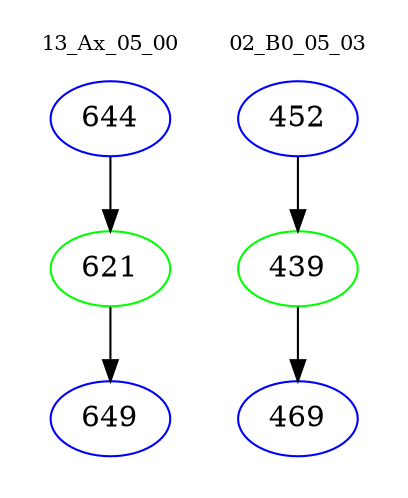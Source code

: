 digraph{
subgraph cluster_0 {
color = white
label = "13_Ax_05_00";
fontsize=10;
T0_644 [label="644", color="blue"]
T0_644 -> T0_621 [color="black"]
T0_621 [label="621", color="green"]
T0_621 -> T0_649 [color="black"]
T0_649 [label="649", color="blue"]
}
subgraph cluster_1 {
color = white
label = "02_B0_05_03";
fontsize=10;
T1_452 [label="452", color="blue"]
T1_452 -> T1_439 [color="black"]
T1_439 [label="439", color="green"]
T1_439 -> T1_469 [color="black"]
T1_469 [label="469", color="blue"]
}
}
